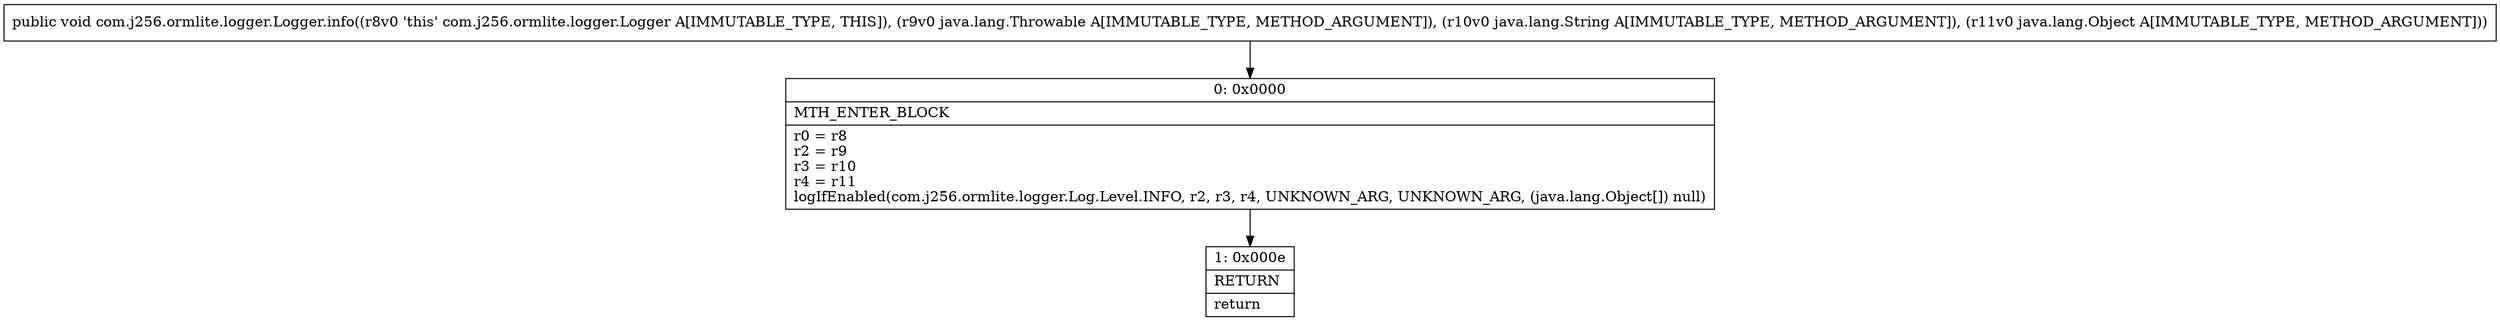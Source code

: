 digraph "CFG forcom.j256.ormlite.logger.Logger.info(Ljava\/lang\/Throwable;Ljava\/lang\/String;Ljava\/lang\/Object;)V" {
Node_0 [shape=record,label="{0\:\ 0x0000|MTH_ENTER_BLOCK\l|r0 = r8\lr2 = r9\lr3 = r10\lr4 = r11\llogIfEnabled(com.j256.ormlite.logger.Log.Level.INFO, r2, r3, r4, UNKNOWN_ARG, UNKNOWN_ARG, (java.lang.Object[]) null)\l}"];
Node_1 [shape=record,label="{1\:\ 0x000e|RETURN\l|return\l}"];
MethodNode[shape=record,label="{public void com.j256.ormlite.logger.Logger.info((r8v0 'this' com.j256.ormlite.logger.Logger A[IMMUTABLE_TYPE, THIS]), (r9v0 java.lang.Throwable A[IMMUTABLE_TYPE, METHOD_ARGUMENT]), (r10v0 java.lang.String A[IMMUTABLE_TYPE, METHOD_ARGUMENT]), (r11v0 java.lang.Object A[IMMUTABLE_TYPE, METHOD_ARGUMENT])) }"];
MethodNode -> Node_0;
Node_0 -> Node_1;
}

